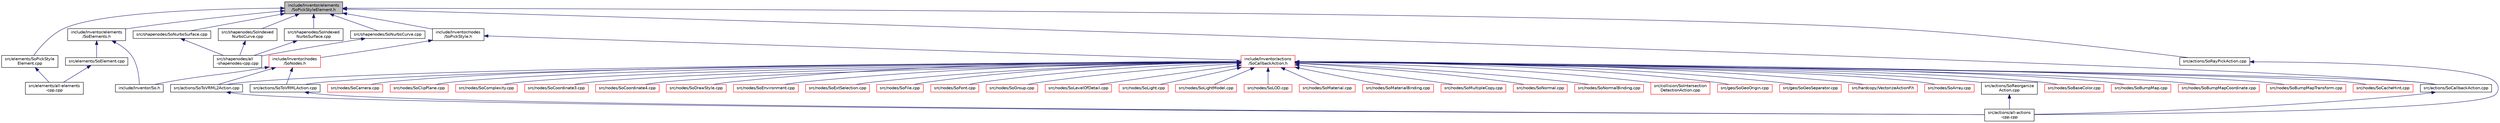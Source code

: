 digraph "include/Inventor/elements/SoPickStyleElement.h"
{
 // LATEX_PDF_SIZE
  edge [fontname="Helvetica",fontsize="10",labelfontname="Helvetica",labelfontsize="10"];
  node [fontname="Helvetica",fontsize="10",shape=record];
  Node1 [label="include/Inventor/elements\l/SoPickStyleElement.h",height=0.2,width=0.4,color="black", fillcolor="grey75", style="filled", fontcolor="black",tooltip=" "];
  Node1 -> Node2 [dir="back",color="midnightblue",fontsize="10",style="solid",fontname="Helvetica"];
  Node2 [label="src/actions/SoCallbackAction.cpp",height=0.2,width=0.4,color="black", fillcolor="white", style="filled",URL="$SoCallbackAction_8cpp.html",tooltip=" "];
  Node2 -> Node3 [dir="back",color="midnightblue",fontsize="10",style="solid",fontname="Helvetica"];
  Node3 [label="src/actions/all-actions\l-cpp.cpp",height=0.2,width=0.4,color="black", fillcolor="white", style="filled",URL="$all-actions-cpp_8cpp.html",tooltip=" "];
  Node1 -> Node4 [dir="back",color="midnightblue",fontsize="10",style="solid",fontname="Helvetica"];
  Node4 [label="src/actions/SoRayPickAction.cpp",height=0.2,width=0.4,color="black", fillcolor="white", style="filled",URL="$SoRayPickAction_8cpp.html",tooltip=" "];
  Node4 -> Node3 [dir="back",color="midnightblue",fontsize="10",style="solid",fontname="Helvetica"];
  Node1 -> Node5 [dir="back",color="midnightblue",fontsize="10",style="solid",fontname="Helvetica"];
  Node5 [label="src/elements/SoPickStyle\lElement.cpp",height=0.2,width=0.4,color="black", fillcolor="white", style="filled",URL="$SoPickStyleElement_8cpp.html",tooltip=" "];
  Node5 -> Node6 [dir="back",color="midnightblue",fontsize="10",style="solid",fontname="Helvetica"];
  Node6 [label="src/elements/all-elements\l-cpp.cpp",height=0.2,width=0.4,color="black", fillcolor="white", style="filled",URL="$all-elements-cpp_8cpp.html",tooltip=" "];
  Node1 -> Node7 [dir="back",color="midnightblue",fontsize="10",style="solid",fontname="Helvetica"];
  Node7 [label="src/shapenodes/SoIndexed\lNurbsCurve.cpp",height=0.2,width=0.4,color="black", fillcolor="white", style="filled",URL="$SoIndexedNurbsCurve_8cpp.html",tooltip=" "];
  Node7 -> Node8 [dir="back",color="midnightblue",fontsize="10",style="solid",fontname="Helvetica"];
  Node8 [label="src/shapenodes/all\l-shapenodes-cpp.cpp",height=0.2,width=0.4,color="black", fillcolor="white", style="filled",URL="$all-shapenodes-cpp_8cpp.html",tooltip=" "];
  Node1 -> Node9 [dir="back",color="midnightblue",fontsize="10",style="solid",fontname="Helvetica"];
  Node9 [label="src/shapenodes/SoIndexed\lNurbsSurface.cpp",height=0.2,width=0.4,color="black", fillcolor="white", style="filled",URL="$SoIndexedNurbsSurface_8cpp.html",tooltip=" "];
  Node9 -> Node8 [dir="back",color="midnightblue",fontsize="10",style="solid",fontname="Helvetica"];
  Node1 -> Node10 [dir="back",color="midnightblue",fontsize="10",style="solid",fontname="Helvetica"];
  Node10 [label="src/shapenodes/SoNurbsCurve.cpp",height=0.2,width=0.4,color="black", fillcolor="white", style="filled",URL="$SoNurbsCurve_8cpp.html",tooltip=" "];
  Node10 -> Node8 [dir="back",color="midnightblue",fontsize="10",style="solid",fontname="Helvetica"];
  Node1 -> Node11 [dir="back",color="midnightblue",fontsize="10",style="solid",fontname="Helvetica"];
  Node11 [label="src/shapenodes/SoNurbsSurface.cpp",height=0.2,width=0.4,color="black", fillcolor="white", style="filled",URL="$SoNurbsSurface_8cpp.html",tooltip=" "];
  Node11 -> Node8 [dir="back",color="midnightblue",fontsize="10",style="solid",fontname="Helvetica"];
  Node1 -> Node12 [dir="back",color="midnightblue",fontsize="10",style="solid",fontname="Helvetica"];
  Node12 [label="include/Inventor/elements\l/SoElements.h",height=0.2,width=0.4,color="black", fillcolor="white", style="filled",URL="$SoElements_8h.html",tooltip=" "];
  Node12 -> Node13 [dir="back",color="midnightblue",fontsize="10",style="solid",fontname="Helvetica"];
  Node13 [label="src/elements/SoElement.cpp",height=0.2,width=0.4,color="black", fillcolor="white", style="filled",URL="$SoElement_8cpp.html",tooltip=" "];
  Node13 -> Node6 [dir="back",color="midnightblue",fontsize="10",style="solid",fontname="Helvetica"];
  Node12 -> Node14 [dir="back",color="midnightblue",fontsize="10",style="solid",fontname="Helvetica"];
  Node14 [label="include/Inventor/So.h",height=0.2,width=0.4,color="black", fillcolor="white", style="filled",URL="$So_8h.html",tooltip=" "];
  Node1 -> Node15 [dir="back",color="midnightblue",fontsize="10",style="solid",fontname="Helvetica"];
  Node15 [label="include/Inventor/nodes\l/SoPickStyle.h",height=0.2,width=0.4,color="black", fillcolor="white", style="filled",URL="$SoPickStyle_8h.html",tooltip=" "];
  Node15 -> Node16 [dir="back",color="midnightblue",fontsize="10",style="solid",fontname="Helvetica"];
  Node16 [label="include/Inventor/actions\l/SoCallbackAction.h",height=0.2,width=0.4,color="red", fillcolor="white", style="filled",URL="$SoCallbackAction_8h.html",tooltip=" "];
  Node16 -> Node2 [dir="back",color="midnightblue",fontsize="10",style="solid",fontname="Helvetica"];
  Node16 -> Node17 [dir="back",color="midnightblue",fontsize="10",style="solid",fontname="Helvetica"];
  Node17 [label="src/actions/SoReorganize\lAction.cpp",height=0.2,width=0.4,color="black", fillcolor="white", style="filled",URL="$SoReorganizeAction_8cpp.html",tooltip=" "];
  Node17 -> Node3 [dir="back",color="midnightblue",fontsize="10",style="solid",fontname="Helvetica"];
  Node16 -> Node18 [dir="back",color="midnightblue",fontsize="10",style="solid",fontname="Helvetica"];
  Node18 [label="src/actions/SoToVRML2Action.cpp",height=0.2,width=0.4,color="black", fillcolor="white", style="filled",URL="$SoToVRML2Action_8cpp.html",tooltip=" "];
  Node18 -> Node3 [dir="back",color="midnightblue",fontsize="10",style="solid",fontname="Helvetica"];
  Node16 -> Node19 [dir="back",color="midnightblue",fontsize="10",style="solid",fontname="Helvetica"];
  Node19 [label="src/actions/SoToVRMLAction.cpp",height=0.2,width=0.4,color="black", fillcolor="white", style="filled",URL="$SoToVRMLAction_8cpp.html",tooltip=" "];
  Node19 -> Node3 [dir="back",color="midnightblue",fontsize="10",style="solid",fontname="Helvetica"];
  Node16 -> Node20 [dir="back",color="midnightblue",fontsize="10",style="solid",fontname="Helvetica"];
  Node20 [label="src/collision/SoIntersection\lDetectionAction.cpp",height=0.2,width=0.4,color="red", fillcolor="white", style="filled",URL="$SoIntersectionDetectionAction_8cpp.html",tooltip=" "];
  Node16 -> Node22 [dir="back",color="midnightblue",fontsize="10",style="solid",fontname="Helvetica"];
  Node22 [label="src/geo/SoGeoOrigin.cpp",height=0.2,width=0.4,color="red", fillcolor="white", style="filled",URL="$SoGeoOrigin_8cpp.html",tooltip=" "];
  Node16 -> Node24 [dir="back",color="midnightblue",fontsize="10",style="solid",fontname="Helvetica"];
  Node24 [label="src/geo/SoGeoSeparator.cpp",height=0.2,width=0.4,color="red", fillcolor="white", style="filled",URL="$SoGeoSeparator_8cpp.html",tooltip=" "];
  Node16 -> Node25 [dir="back",color="midnightblue",fontsize="10",style="solid",fontname="Helvetica"];
  Node25 [label="src/hardcopy/VectorizeActionP.h",height=0.2,width=0.4,color="red", fillcolor="white", style="filled",URL="$VectorizeActionP_8h.html",tooltip=" "];
  Node16 -> Node30 [dir="back",color="midnightblue",fontsize="10",style="solid",fontname="Helvetica"];
  Node30 [label="src/nodes/SoArray.cpp",height=0.2,width=0.4,color="red", fillcolor="white", style="filled",URL="$SoArray_8cpp.html",tooltip=" "];
  Node16 -> Node32 [dir="back",color="midnightblue",fontsize="10",style="solid",fontname="Helvetica"];
  Node32 [label="src/nodes/SoBaseColor.cpp",height=0.2,width=0.4,color="red", fillcolor="white", style="filled",URL="$SoBaseColor_8cpp.html",tooltip=" "];
  Node16 -> Node33 [dir="back",color="midnightblue",fontsize="10",style="solid",fontname="Helvetica"];
  Node33 [label="src/nodes/SoBumpMap.cpp",height=0.2,width=0.4,color="red", fillcolor="white", style="filled",URL="$SoBumpMap_8cpp.html",tooltip=" "];
  Node16 -> Node34 [dir="back",color="midnightblue",fontsize="10",style="solid",fontname="Helvetica"];
  Node34 [label="src/nodes/SoBumpMapCoordinate.cpp",height=0.2,width=0.4,color="red", fillcolor="white", style="filled",URL="$SoBumpMapCoordinate_8cpp.html",tooltip=" "];
  Node16 -> Node35 [dir="back",color="midnightblue",fontsize="10",style="solid",fontname="Helvetica"];
  Node35 [label="src/nodes/SoBumpMapTransform.cpp",height=0.2,width=0.4,color="red", fillcolor="white", style="filled",URL="$SoBumpMapTransform_8cpp.html",tooltip=" "];
  Node16 -> Node36 [dir="back",color="midnightblue",fontsize="10",style="solid",fontname="Helvetica"];
  Node36 [label="src/nodes/SoCacheHint.cpp",height=0.2,width=0.4,color="red", fillcolor="white", style="filled",URL="$SoCacheHint_8cpp.html",tooltip=" "];
  Node16 -> Node37 [dir="back",color="midnightblue",fontsize="10",style="solid",fontname="Helvetica"];
  Node37 [label="src/nodes/SoCamera.cpp",height=0.2,width=0.4,color="red", fillcolor="white", style="filled",URL="$SoCamera_8cpp.html",tooltip=" "];
  Node16 -> Node38 [dir="back",color="midnightblue",fontsize="10",style="solid",fontname="Helvetica"];
  Node38 [label="src/nodes/SoClipPlane.cpp",height=0.2,width=0.4,color="red", fillcolor="white", style="filled",URL="$SoClipPlane_8cpp.html",tooltip=" "];
  Node16 -> Node39 [dir="back",color="midnightblue",fontsize="10",style="solid",fontname="Helvetica"];
  Node39 [label="src/nodes/SoComplexity.cpp",height=0.2,width=0.4,color="red", fillcolor="white", style="filled",URL="$SoComplexity_8cpp.html",tooltip=" "];
  Node16 -> Node40 [dir="back",color="midnightblue",fontsize="10",style="solid",fontname="Helvetica"];
  Node40 [label="src/nodes/SoCoordinate3.cpp",height=0.2,width=0.4,color="red", fillcolor="white", style="filled",URL="$SoCoordinate3_8cpp.html",tooltip=" "];
  Node16 -> Node41 [dir="back",color="midnightblue",fontsize="10",style="solid",fontname="Helvetica"];
  Node41 [label="src/nodes/SoCoordinate4.cpp",height=0.2,width=0.4,color="red", fillcolor="white", style="filled",URL="$SoCoordinate4_8cpp.html",tooltip=" "];
  Node16 -> Node42 [dir="back",color="midnightblue",fontsize="10",style="solid",fontname="Helvetica"];
  Node42 [label="src/nodes/SoDrawStyle.cpp",height=0.2,width=0.4,color="red", fillcolor="white", style="filled",URL="$SoDrawStyle_8cpp.html",tooltip=" "];
  Node16 -> Node43 [dir="back",color="midnightblue",fontsize="10",style="solid",fontname="Helvetica"];
  Node43 [label="src/nodes/SoEnvironment.cpp",height=0.2,width=0.4,color="red", fillcolor="white", style="filled",URL="$SoEnvironment_8cpp.html",tooltip=" "];
  Node16 -> Node44 [dir="back",color="midnightblue",fontsize="10",style="solid",fontname="Helvetica"];
  Node44 [label="src/nodes/SoExtSelection.cpp",height=0.2,width=0.4,color="red", fillcolor="white", style="filled",URL="$SoExtSelection_8cpp.html",tooltip=" "];
  Node16 -> Node45 [dir="back",color="midnightblue",fontsize="10",style="solid",fontname="Helvetica"];
  Node45 [label="src/nodes/SoFile.cpp",height=0.2,width=0.4,color="red", fillcolor="white", style="filled",URL="$SoFile_8cpp.html",tooltip=" "];
  Node16 -> Node46 [dir="back",color="midnightblue",fontsize="10",style="solid",fontname="Helvetica"];
  Node46 [label="src/nodes/SoFont.cpp",height=0.2,width=0.4,color="red", fillcolor="white", style="filled",URL="$SoFont_8cpp.html",tooltip=" "];
  Node16 -> Node47 [dir="back",color="midnightblue",fontsize="10",style="solid",fontname="Helvetica"];
  Node47 [label="src/nodes/SoGroup.cpp",height=0.2,width=0.4,color="red", fillcolor="white", style="filled",URL="$SoGroup_8cpp.html",tooltip=" "];
  Node16 -> Node48 [dir="back",color="midnightblue",fontsize="10",style="solid",fontname="Helvetica"];
  Node48 [label="src/nodes/SoLevelOfDetail.cpp",height=0.2,width=0.4,color="red", fillcolor="white", style="filled",URL="$SoLevelOfDetail_8cpp.html",tooltip=" "];
  Node16 -> Node49 [dir="back",color="midnightblue",fontsize="10",style="solid",fontname="Helvetica"];
  Node49 [label="src/nodes/SoLight.cpp",height=0.2,width=0.4,color="red", fillcolor="white", style="filled",URL="$SoLight_8cpp.html",tooltip=" "];
  Node16 -> Node50 [dir="back",color="midnightblue",fontsize="10",style="solid",fontname="Helvetica"];
  Node50 [label="src/nodes/SoLightModel.cpp",height=0.2,width=0.4,color="red", fillcolor="white", style="filled",URL="$SoLightModel_8cpp.html",tooltip=" "];
  Node16 -> Node51 [dir="back",color="midnightblue",fontsize="10",style="solid",fontname="Helvetica"];
  Node51 [label="src/nodes/SoLOD.cpp",height=0.2,width=0.4,color="red", fillcolor="white", style="filled",URL="$SoLOD_8cpp.html",tooltip=" "];
  Node16 -> Node52 [dir="back",color="midnightblue",fontsize="10",style="solid",fontname="Helvetica"];
  Node52 [label="src/nodes/SoMaterial.cpp",height=0.2,width=0.4,color="red", fillcolor="white", style="filled",URL="$SoMaterial_8cpp.html",tooltip=" "];
  Node16 -> Node53 [dir="back",color="midnightblue",fontsize="10",style="solid",fontname="Helvetica"];
  Node53 [label="src/nodes/SoMaterialBinding.cpp",height=0.2,width=0.4,color="red", fillcolor="white", style="filled",URL="$SoMaterialBinding_8cpp.html",tooltip=" "];
  Node16 -> Node54 [dir="back",color="midnightblue",fontsize="10",style="solid",fontname="Helvetica"];
  Node54 [label="src/nodes/SoMultipleCopy.cpp",height=0.2,width=0.4,color="red", fillcolor="white", style="filled",URL="$SoMultipleCopy_8cpp.html",tooltip=" "];
  Node16 -> Node55 [dir="back",color="midnightblue",fontsize="10",style="solid",fontname="Helvetica"];
  Node55 [label="src/nodes/SoNormal.cpp",height=0.2,width=0.4,color="red", fillcolor="white", style="filled",URL="$SoNormal_8cpp.html",tooltip=" "];
  Node16 -> Node56 [dir="back",color="midnightblue",fontsize="10",style="solid",fontname="Helvetica"];
  Node56 [label="src/nodes/SoNormalBinding.cpp",height=0.2,width=0.4,color="red", fillcolor="white", style="filled",URL="$SoNormalBinding_8cpp.html",tooltip=" "];
  Node15 -> Node104 [dir="back",color="midnightblue",fontsize="10",style="solid",fontname="Helvetica"];
  Node104 [label="include/Inventor/nodes\l/SoNodes.h",height=0.2,width=0.4,color="red", fillcolor="white", style="filled",URL="$SoNodes_8h.html",tooltip=" "];
  Node104 -> Node18 [dir="back",color="midnightblue",fontsize="10",style="solid",fontname="Helvetica"];
  Node104 -> Node19 [dir="back",color="midnightblue",fontsize="10",style="solid",fontname="Helvetica"];
  Node104 -> Node14 [dir="back",color="midnightblue",fontsize="10",style="solid",fontname="Helvetica"];
}
